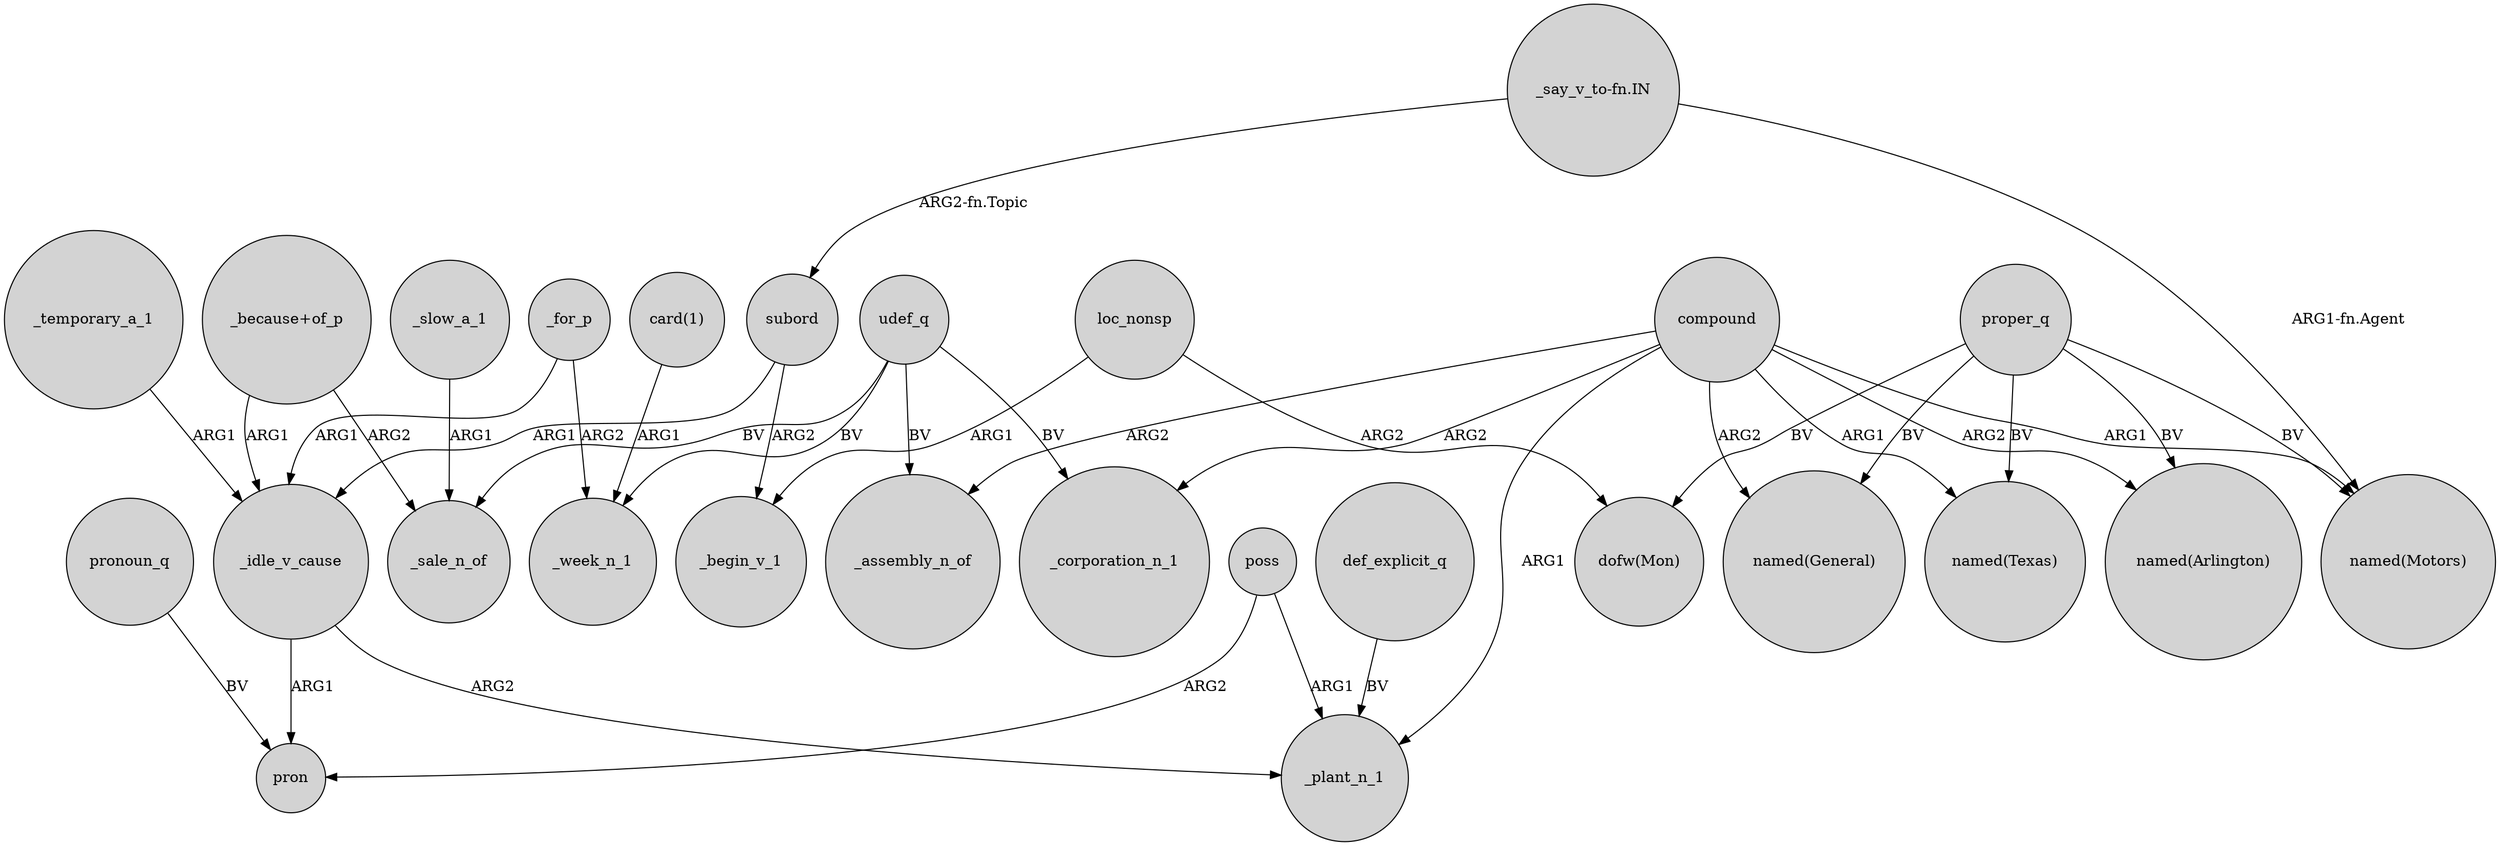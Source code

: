 digraph {
	node [shape=circle style=filled]
	poss -> _plant_n_1 [label=ARG1]
	"_because+of_p" -> _sale_n_of [label=ARG2]
	compound -> "named(Texas)" [label=ARG1]
	def_explicit_q -> _plant_n_1 [label=BV]
	poss -> pron [label=ARG2]
	"_because+of_p" -> _idle_v_cause [label=ARG1]
	proper_q -> "named(Motors)" [label=BV]
	proper_q -> "named(General)" [label=BV]
	"_say_v_to-fn.IN" -> "named(Motors)" [label="ARG1-fn.Agent"]
	compound -> _corporation_n_1 [label=ARG2]
	udef_q -> _assembly_n_of [label=BV]
	_for_p -> _idle_v_cause [label=ARG1]
	subord -> _idle_v_cause [label=ARG1]
	compound -> "named(General)" [label=ARG2]
	compound -> _plant_n_1 [label=ARG1]
	loc_nonsp -> _begin_v_1 [label=ARG1]
	pronoun_q -> pron [label=BV]
	proper_q -> "named(Texas)" [label=BV]
	udef_q -> _corporation_n_1 [label=BV]
	compound -> "named(Arlington)" [label=ARG2]
	_idle_v_cause -> pron [label=ARG1]
	_for_p -> _week_n_1 [label=ARG2]
	udef_q -> _week_n_1 [label=BV]
	_idle_v_cause -> _plant_n_1 [label=ARG2]
	subord -> _begin_v_1 [label=ARG2]
	proper_q -> "dofw(Mon)" [label=BV]
	_temporary_a_1 -> _idle_v_cause [label=ARG1]
	"_say_v_to-fn.IN" -> subord [label="ARG2-fn.Topic"]
	udef_q -> _sale_n_of [label=BV]
	loc_nonsp -> "dofw(Mon)" [label=ARG2]
	proper_q -> "named(Arlington)" [label=BV]
	"card(1)" -> _week_n_1 [label=ARG1]
	compound -> _assembly_n_of [label=ARG2]
	compound -> "named(Motors)" [label=ARG1]
	_slow_a_1 -> _sale_n_of [label=ARG1]
}

